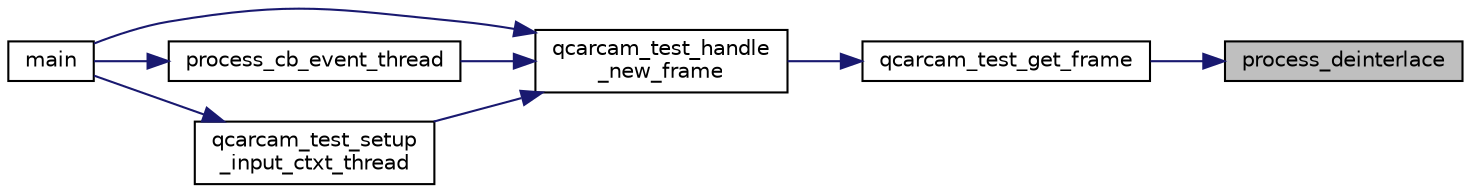 digraph "process_deinterlace"
{
 // LATEX_PDF_SIZE
  edge [fontname="Helvetica",fontsize="10",labelfontname="Helvetica",labelfontsize="10"];
  node [fontname="Helvetica",fontsize="10",shape=record];
  rankdir="RL";
  Node1 [label="process_deinterlace",height=0.2,width=0.4,color="black", fillcolor="grey75", style="filled", fontcolor="black",tooltip=" "];
  Node1 -> Node2 [dir="back",color="midnightblue",fontsize="10",style="solid"];
  Node2 [label="qcarcam_test_get_frame",height=0.2,width=0.4,color="black", fillcolor="white", style="filled",URL="$qcarcam__test_8cpp.html#ad4c6fef83b86686ff8ec30cde7021e19",tooltip=" "];
  Node2 -> Node3 [dir="back",color="midnightblue",fontsize="10",style="solid"];
  Node3 [label="qcarcam_test_handle\l_new_frame",height=0.2,width=0.4,color="black", fillcolor="white", style="filled",URL="$qcarcam__test_8cpp.html#a3187907bbf2e1fdfb4ed20fef050ae62",tooltip=" "];
  Node3 -> Node4 [dir="back",color="midnightblue",fontsize="10",style="solid"];
  Node4 [label="main",height=0.2,width=0.4,color="black", fillcolor="white", style="filled",URL="$qcarcam__test_8cpp.html#a3c04138a5bfe5d72780bb7e82a18e627",tooltip=" "];
  Node3 -> Node5 [dir="back",color="midnightblue",fontsize="10",style="solid"];
  Node5 [label="process_cb_event_thread",height=0.2,width=0.4,color="black", fillcolor="white", style="filled",URL="$qcarcam__test_8cpp.html#af254dd28d2cd7043ae5b4c055c227caf",tooltip=" "];
  Node5 -> Node4 [dir="back",color="midnightblue",fontsize="10",style="solid"];
  Node3 -> Node6 [dir="back",color="midnightblue",fontsize="10",style="solid"];
  Node6 [label="qcarcam_test_setup\l_input_ctxt_thread",height=0.2,width=0.4,color="black", fillcolor="white", style="filled",URL="$qcarcam__test_8cpp.html#a53c2c681f04f2cfb1756f17be9333206",tooltip=" "];
  Node6 -> Node4 [dir="back",color="midnightblue",fontsize="10",style="solid"];
}
